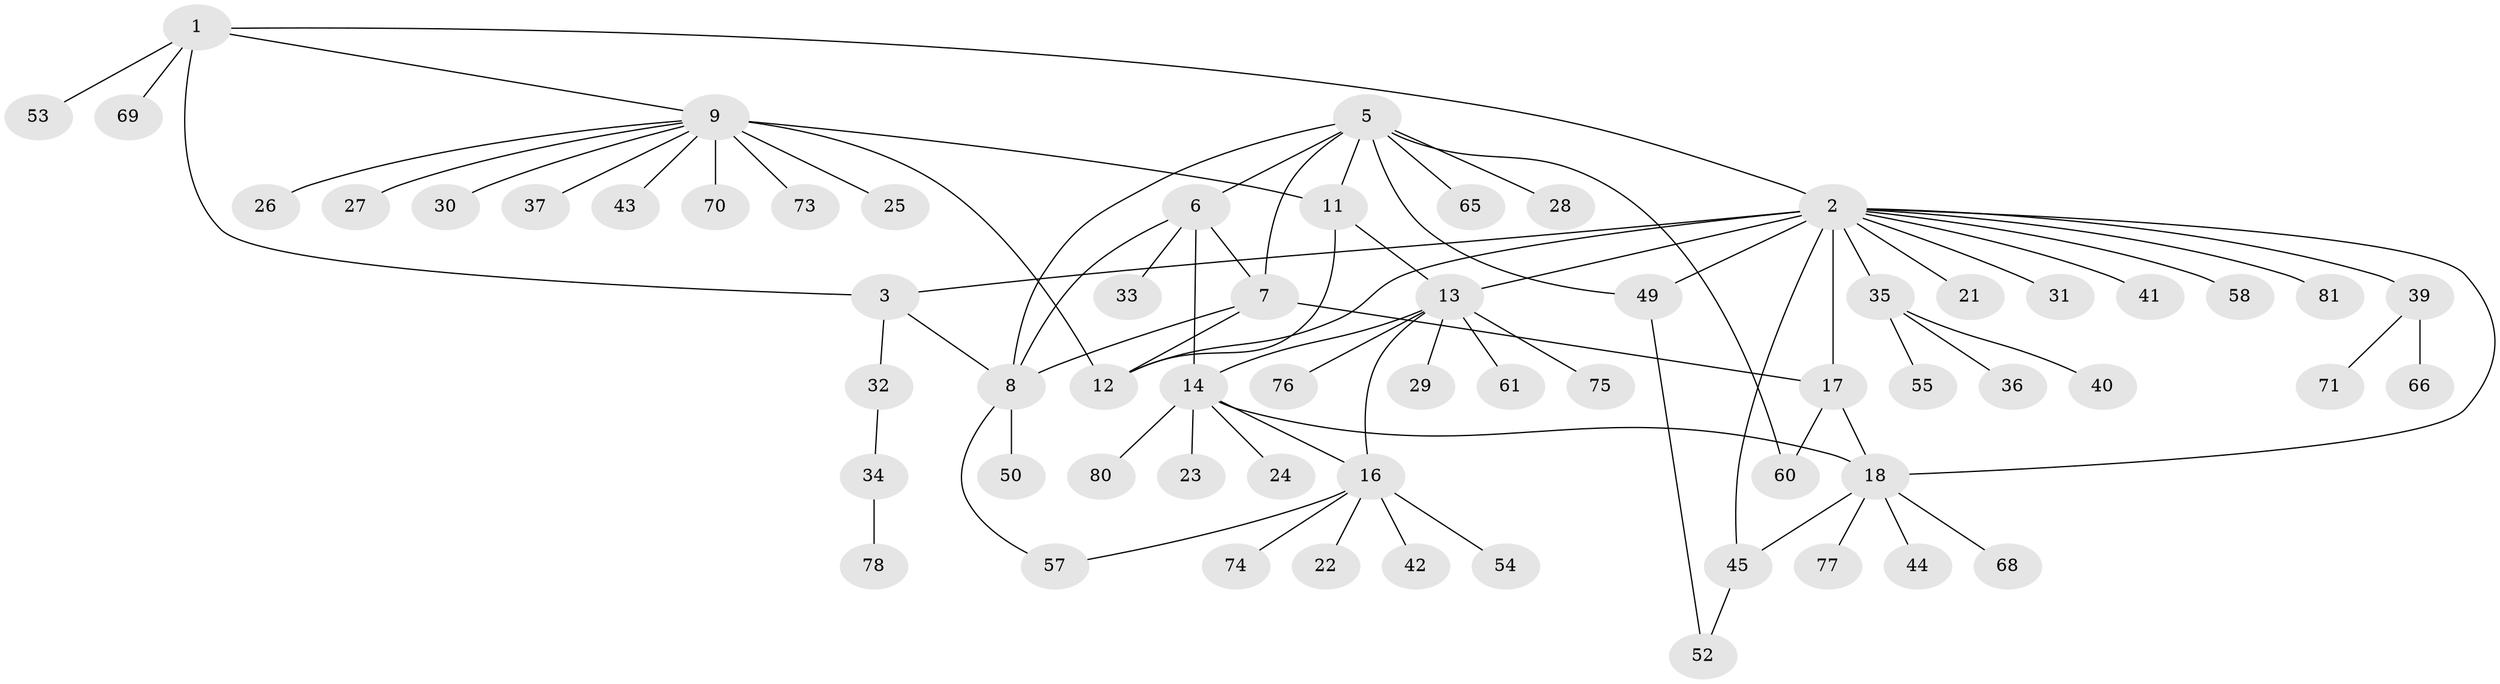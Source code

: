 // original degree distribution, {7: 0.06172839506172839, 12: 0.012345679012345678, 4: 0.037037037037037035, 9: 0.04938271604938271, 5: 0.07407407407407407, 6: 0.012345679012345678, 8: 0.012345679012345678, 3: 0.04938271604938271, 1: 0.6049382716049383, 2: 0.08641975308641975}
// Generated by graph-tools (version 1.1) at 2025/42/03/06/25 10:42:10]
// undirected, 63 vertices, 81 edges
graph export_dot {
graph [start="1"]
  node [color=gray90,style=filled];
  1 [super="+79"];
  2 [super="+20"];
  3 [super="+4"];
  5 [super="+64"];
  6;
  7 [super="+59"];
  8 [super="+51"];
  9 [super="+10"];
  11 [super="+56"];
  12;
  13 [super="+15"];
  14 [super="+72"];
  16 [super="+47"];
  17 [super="+19"];
  18 [super="+46"];
  21;
  22;
  23;
  24;
  25;
  26;
  27;
  28;
  29;
  30;
  31;
  32 [super="+62"];
  33;
  34 [super="+38"];
  35 [super="+63"];
  36;
  37;
  39 [super="+67"];
  40;
  41;
  42;
  43;
  44;
  45 [super="+48"];
  49;
  50;
  52;
  53;
  54;
  55;
  57;
  58;
  60;
  61;
  65;
  66;
  68;
  69;
  70;
  71;
  73;
  74;
  75;
  76;
  77;
  78;
  80;
  81;
  1 -- 2;
  1 -- 3 [weight=2];
  1 -- 53;
  1 -- 69;
  1 -- 9;
  2 -- 3 [weight=2];
  2 -- 13;
  2 -- 21;
  2 -- 31;
  2 -- 35;
  2 -- 41;
  2 -- 58;
  2 -- 81;
  2 -- 17 [weight=2];
  2 -- 18;
  2 -- 49;
  2 -- 39;
  2 -- 12;
  2 -- 45;
  3 -- 8;
  3 -- 32;
  5 -- 6;
  5 -- 7;
  5 -- 8;
  5 -- 28;
  5 -- 49;
  5 -- 60;
  5 -- 65;
  5 -- 11;
  6 -- 7;
  6 -- 8;
  6 -- 14;
  6 -- 33;
  7 -- 8;
  7 -- 12;
  7 -- 17;
  8 -- 50;
  8 -- 57;
  9 -- 11 [weight=2];
  9 -- 12 [weight=2];
  9 -- 26;
  9 -- 27;
  9 -- 37;
  9 -- 43;
  9 -- 73;
  9 -- 70;
  9 -- 30;
  9 -- 25;
  11 -- 12;
  11 -- 13;
  13 -- 14 [weight=2];
  13 -- 16 [weight=2];
  13 -- 29;
  13 -- 76;
  13 -- 61;
  13 -- 75;
  14 -- 16;
  14 -- 18;
  14 -- 23;
  14 -- 24;
  14 -- 80;
  16 -- 22;
  16 -- 42;
  16 -- 54;
  16 -- 57;
  16 -- 74;
  17 -- 18 [weight=2];
  17 -- 60;
  18 -- 44;
  18 -- 45;
  18 -- 68;
  18 -- 77;
  32 -- 34;
  34 -- 78;
  35 -- 36;
  35 -- 40;
  35 -- 55;
  39 -- 66;
  39 -- 71;
  45 -- 52;
  49 -- 52;
}
